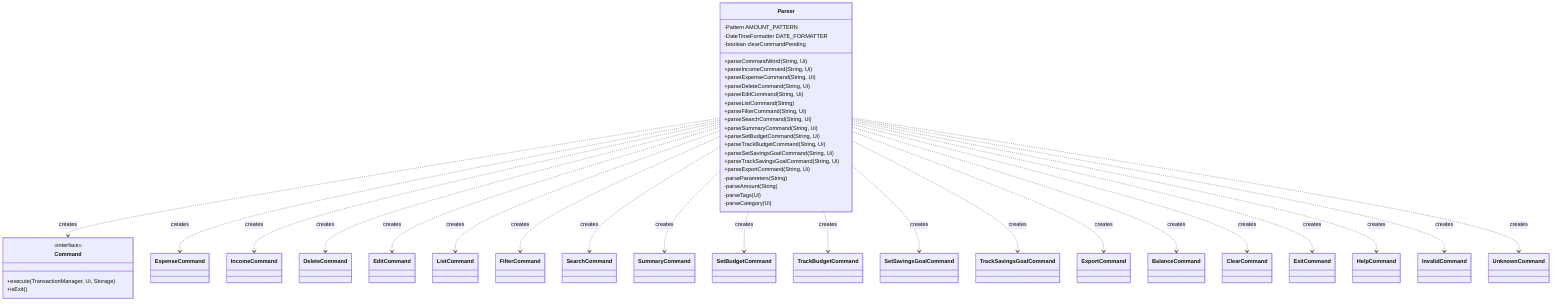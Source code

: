 classDiagram
    class Parser {
        -Pattern AMOUNT_PATTERN
        -DateTimeFormatter DATE_FORMATTER
        -boolean clearCommandPending
        +parseCommandWord(String, Ui)
        +parseIncomeCommand(String, Ui)
        +parseExpenseCommand(String, Ui)
        +parseDeleteCommand(String, Ui)
        +parseEditCommand(String, Ui)
        +parseListCommand(String)
        +parseFilterCommand(String, Ui)
        +parseSearchCommand(String, Ui)
        +parseSummaryCommand(String, Ui)
        +parseSetBudgetCommand(String, Ui)
        +parseTrackBudgetCommand(String, Ui)
        +parseSetSavingsGoalCommand(String, Ui)
        +parseTrackSavingsGoalCommand(String, Ui)
        +parseExportCommand(String, Ui)
        -parseParameters(String)
        -parseAmount(String)
        -parseTags(Ui)
        -parseCategory(Ui)
    }
    
    class Command {
        <<interface>>
        +execute(TransactionManager, Ui, Storage)
        +isExit()
    }
    
    Parser ..> Command : creates
    Parser ..> ExpenseCommand : creates
    Parser ..> IncomeCommand : creates
    Parser ..> DeleteCommand : creates
    Parser ..> EditCommand : creates
    Parser ..> ListCommand : creates
    Parser ..> FilterCommand : creates
    Parser ..> SearchCommand : creates
    Parser ..> SummaryCommand : creates
    Parser ..> SetBudgetCommand : creates
    Parser ..> TrackBudgetCommand : creates
    Parser ..> SetSavingsGoalCommand : creates
    Parser ..> TrackSavingsGoalCommand : creates
    Parser ..> ExportCommand : creates
    Parser ..> BalanceCommand : creates
    Parser ..> ClearCommand : creates
    Parser ..> ExitCommand : creates
    Parser ..> HelpCommand : creates
    Parser ..> InvalidCommand : creates
    Parser ..> UnknownCommand : creates